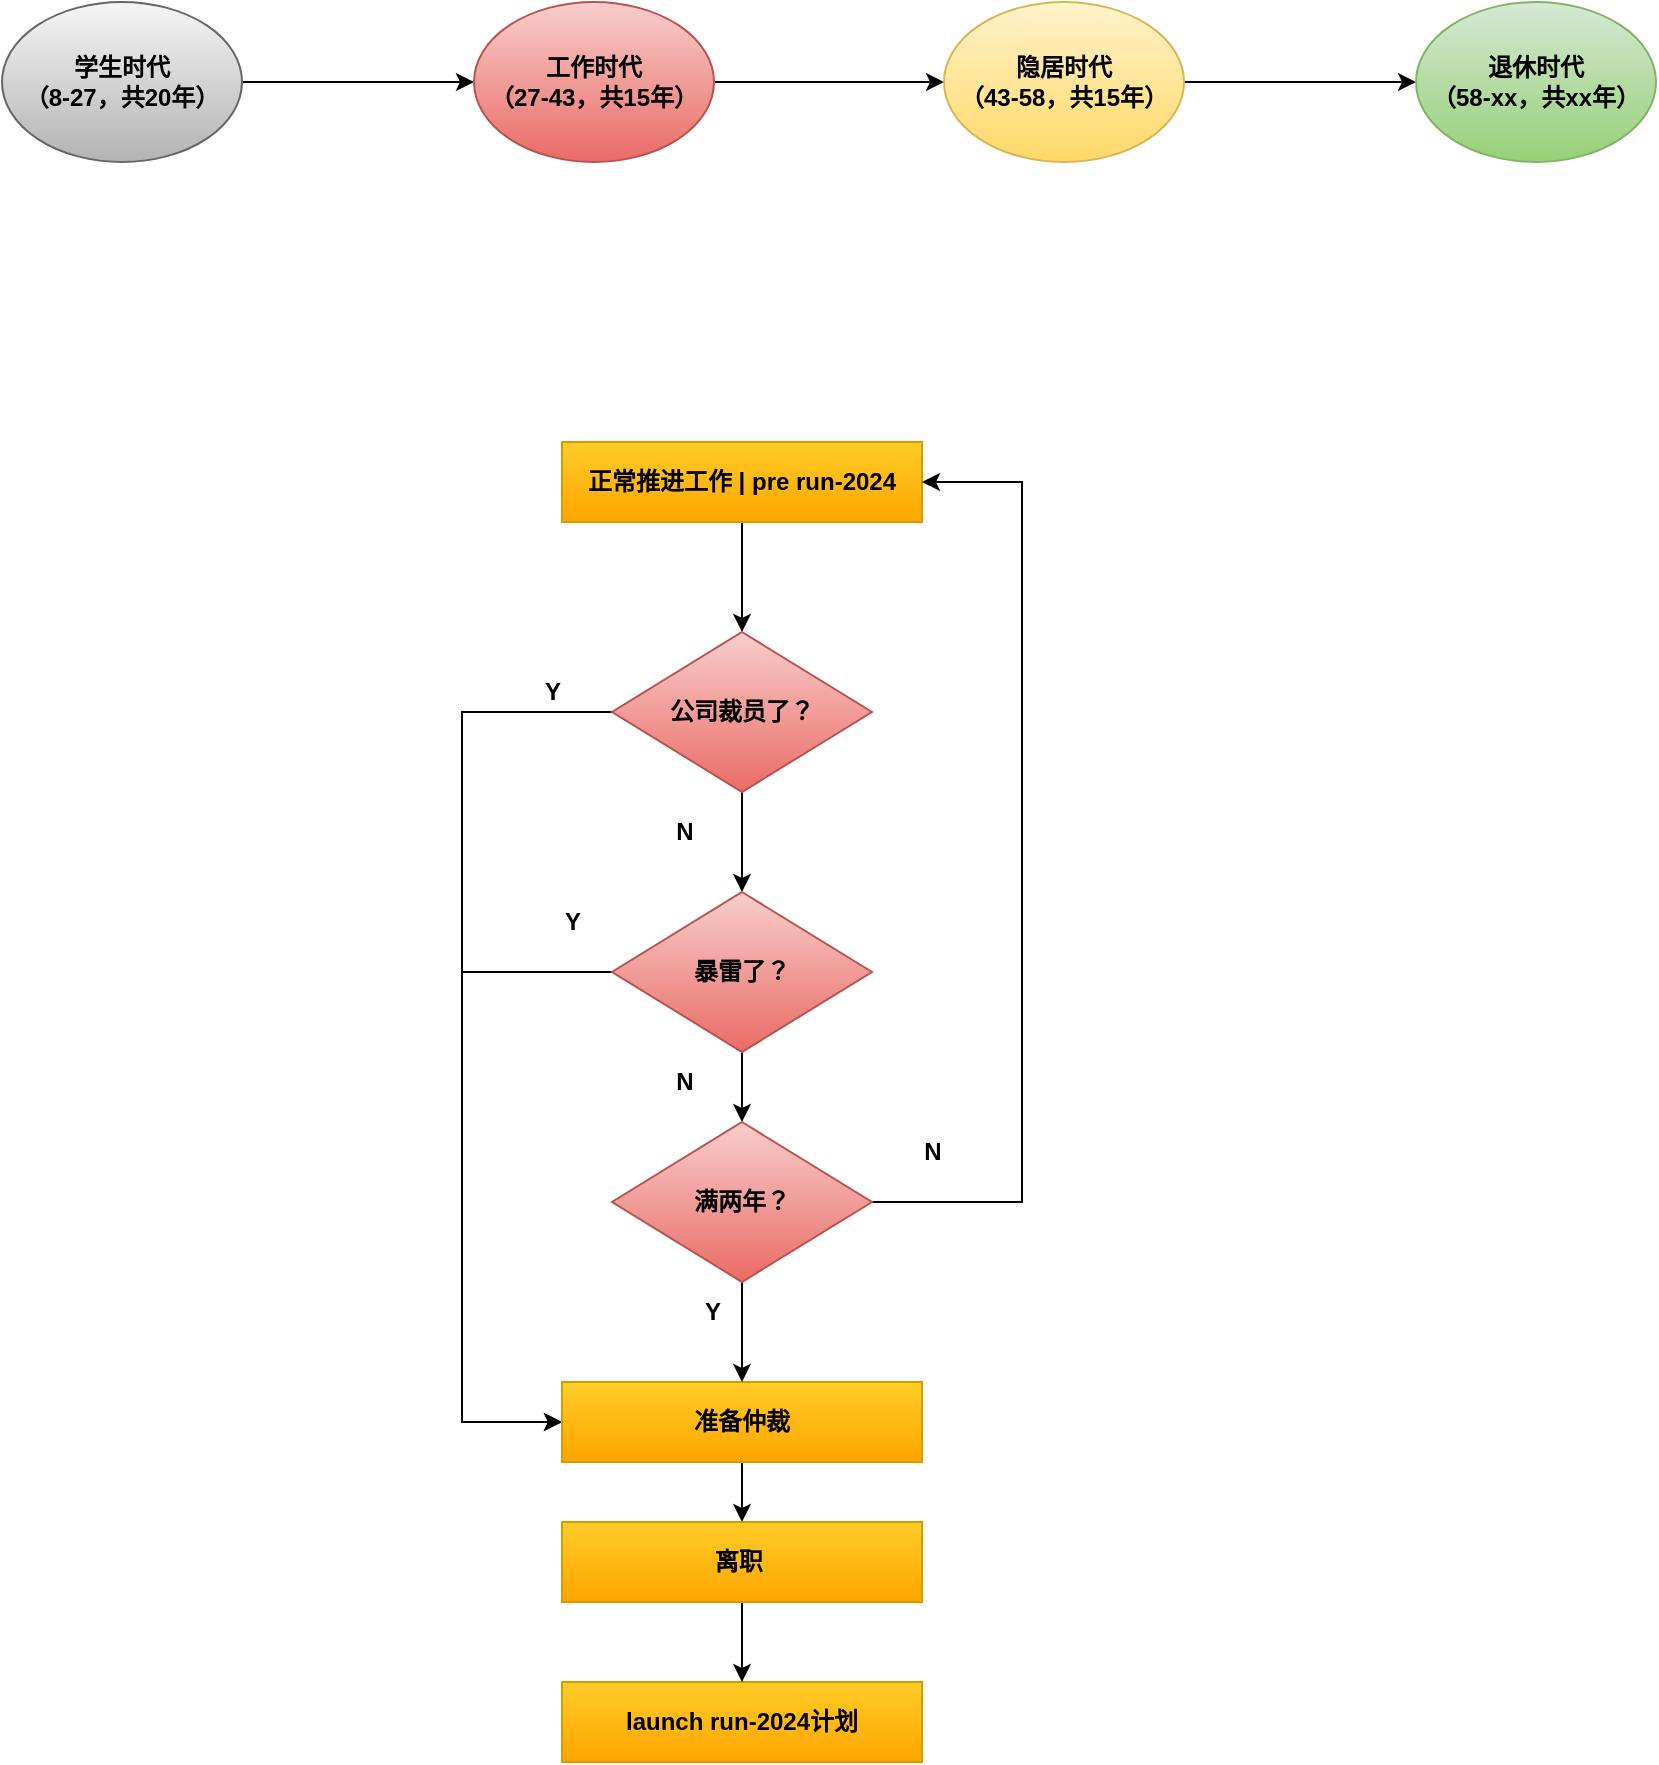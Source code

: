 <mxfile version="22.1.11" type="device">
  <diagram name="第 1 页" id="G4YdaDmvxhVqr14ST0D1">
    <mxGraphModel dx="1102" dy="894" grid="1" gridSize="10" guides="1" tooltips="1" connect="1" arrows="1" fold="1" page="1" pageScale="1" pageWidth="827" pageHeight="1169" math="0" shadow="0">
      <root>
        <mxCell id="0" />
        <mxCell id="1" parent="0" />
        <mxCell id="amch8n759n2fy8G0GLds-5" style="edgeStyle=orthogonalEdgeStyle;rounded=0;orthogonalLoop=1;jettySize=auto;html=1;exitX=1;exitY=0.5;exitDx=0;exitDy=0;" parent="1" source="amch8n759n2fy8G0GLds-1" target="amch8n759n2fy8G0GLds-2" edge="1">
          <mxGeometry relative="1" as="geometry" />
        </mxCell>
        <mxCell id="amch8n759n2fy8G0GLds-1" value="学生时代&lt;br&gt;（8-27，共20年）" style="ellipse;whiteSpace=wrap;html=1;fontStyle=1;fillColor=#f5f5f5;strokeColor=#666666;gradientColor=#b3b3b3;" parent="1" vertex="1">
          <mxGeometry y="270" width="120" height="80" as="geometry" />
        </mxCell>
        <mxCell id="amch8n759n2fy8G0GLds-6" style="edgeStyle=orthogonalEdgeStyle;rounded=0;orthogonalLoop=1;jettySize=auto;html=1;exitX=1;exitY=0.5;exitDx=0;exitDy=0;" parent="1" source="amch8n759n2fy8G0GLds-2" target="amch8n759n2fy8G0GLds-3" edge="1">
          <mxGeometry relative="1" as="geometry" />
        </mxCell>
        <mxCell id="amch8n759n2fy8G0GLds-2" value="工作时代&lt;br&gt;（27-43，共15年）" style="ellipse;whiteSpace=wrap;html=1;fontStyle=1;fillColor=#f8cecc;gradientColor=#ea6b66;strokeColor=#b85450;" parent="1" vertex="1">
          <mxGeometry x="236" y="270" width="120" height="80" as="geometry" />
        </mxCell>
        <mxCell id="amch8n759n2fy8G0GLds-7" style="edgeStyle=orthogonalEdgeStyle;rounded=0;orthogonalLoop=1;jettySize=auto;html=1;exitX=1;exitY=0.5;exitDx=0;exitDy=0;" parent="1" source="amch8n759n2fy8G0GLds-3" target="amch8n759n2fy8G0GLds-4" edge="1">
          <mxGeometry relative="1" as="geometry" />
        </mxCell>
        <mxCell id="amch8n759n2fy8G0GLds-3" value="隐居时代&lt;br&gt;（43-58，共15年）" style="ellipse;whiteSpace=wrap;html=1;fontStyle=1;fillColor=#fff2cc;gradientColor=#ffd966;strokeColor=#d6b656;" parent="1" vertex="1">
          <mxGeometry x="471" y="270" width="120" height="80" as="geometry" />
        </mxCell>
        <mxCell id="amch8n759n2fy8G0GLds-4" value="退休时代&lt;br&gt;（58-xx，共xx年）" style="ellipse;whiteSpace=wrap;html=1;fontStyle=1;fillColor=#d5e8d4;gradientColor=#97d077;strokeColor=#82b366;" parent="1" vertex="1">
          <mxGeometry x="707" y="270" width="120" height="80" as="geometry" />
        </mxCell>
        <mxCell id="nwEobwlzH2A8oKG7pkZF-6" style="edgeStyle=orthogonalEdgeStyle;rounded=0;orthogonalLoop=1;jettySize=auto;html=1;exitX=0.5;exitY=1;exitDx=0;exitDy=0;" edge="1" parent="1" source="nwEobwlzH2A8oKG7pkZF-2" target="nwEobwlzH2A8oKG7pkZF-5">
          <mxGeometry relative="1" as="geometry" />
        </mxCell>
        <mxCell id="nwEobwlzH2A8oKG7pkZF-2" value="正常推进工作 | pre run-2024" style="rounded=0;whiteSpace=wrap;html=1;fontStyle=1;fillColor=#ffcd28;strokeColor=#d79b00;gradientColor=#ffa500;" vertex="1" parent="1">
          <mxGeometry x="280" y="490" width="180" height="40" as="geometry" />
        </mxCell>
        <mxCell id="nwEobwlzH2A8oKG7pkZF-8" style="edgeStyle=orthogonalEdgeStyle;rounded=0;orthogonalLoop=1;jettySize=auto;html=1;exitX=0.5;exitY=1;exitDx=0;exitDy=0;fontStyle=1" edge="1" parent="1" source="nwEobwlzH2A8oKG7pkZF-5" target="nwEobwlzH2A8oKG7pkZF-7">
          <mxGeometry relative="1" as="geometry" />
        </mxCell>
        <mxCell id="nwEobwlzH2A8oKG7pkZF-19" style="edgeStyle=orthogonalEdgeStyle;rounded=0;orthogonalLoop=1;jettySize=auto;html=1;exitX=0;exitY=0.5;exitDx=0;exitDy=0;entryX=0;entryY=0.5;entryDx=0;entryDy=0;" edge="1" parent="1" source="nwEobwlzH2A8oKG7pkZF-5" target="nwEobwlzH2A8oKG7pkZF-16">
          <mxGeometry relative="1" as="geometry">
            <Array as="points">
              <mxPoint x="230" y="625" />
              <mxPoint x="230" y="980" />
            </Array>
          </mxGeometry>
        </mxCell>
        <mxCell id="nwEobwlzH2A8oKG7pkZF-5" value="公司裁员了？" style="rhombus;whiteSpace=wrap;html=1;fontStyle=1;fillColor=#f8cecc;gradientColor=#ea6b66;strokeColor=#b85450;" vertex="1" parent="1">
          <mxGeometry x="305" y="585" width="130" height="80" as="geometry" />
        </mxCell>
        <mxCell id="nwEobwlzH2A8oKG7pkZF-41" style="edgeStyle=orthogonalEdgeStyle;rounded=0;orthogonalLoop=1;jettySize=auto;html=1;exitX=0.5;exitY=1;exitDx=0;exitDy=0;" edge="1" parent="1" source="nwEobwlzH2A8oKG7pkZF-7" target="nwEobwlzH2A8oKG7pkZF-39">
          <mxGeometry relative="1" as="geometry" />
        </mxCell>
        <mxCell id="nwEobwlzH2A8oKG7pkZF-46" style="edgeStyle=orthogonalEdgeStyle;rounded=0;orthogonalLoop=1;jettySize=auto;html=1;exitX=0;exitY=0.5;exitDx=0;exitDy=0;entryX=0;entryY=0.5;entryDx=0;entryDy=0;" edge="1" parent="1" source="nwEobwlzH2A8oKG7pkZF-7" target="nwEobwlzH2A8oKG7pkZF-16">
          <mxGeometry relative="1" as="geometry">
            <Array as="points">
              <mxPoint x="230" y="755" />
              <mxPoint x="230" y="980" />
            </Array>
          </mxGeometry>
        </mxCell>
        <mxCell id="nwEobwlzH2A8oKG7pkZF-7" value="暴雷了？" style="rhombus;whiteSpace=wrap;html=1;fontStyle=1;fillColor=#f8cecc;gradientColor=#ea6b66;strokeColor=#b85450;" vertex="1" parent="1">
          <mxGeometry x="305" y="715" width="130" height="80" as="geometry" />
        </mxCell>
        <mxCell id="nwEobwlzH2A8oKG7pkZF-11" value="Y" style="text;html=1;align=center;verticalAlign=middle;resizable=0;points=[];autosize=1;strokeColor=none;fillColor=none;fontStyle=1" vertex="1" parent="1">
          <mxGeometry x="260" y="600" width="30" height="30" as="geometry" />
        </mxCell>
        <mxCell id="nwEobwlzH2A8oKG7pkZF-12" value="Y" style="text;html=1;align=center;verticalAlign=middle;resizable=0;points=[];autosize=1;strokeColor=none;fillColor=none;fontStyle=1" vertex="1" parent="1">
          <mxGeometry x="270" y="715" width="30" height="30" as="geometry" />
        </mxCell>
        <mxCell id="nwEobwlzH2A8oKG7pkZF-13" value="N" style="text;html=1;align=center;verticalAlign=middle;resizable=0;points=[];autosize=1;strokeColor=none;fillColor=none;fontStyle=1" vertex="1" parent="1">
          <mxGeometry x="326" y="670" width="30" height="30" as="geometry" />
        </mxCell>
        <mxCell id="nwEobwlzH2A8oKG7pkZF-14" value="N" style="text;html=1;align=center;verticalAlign=middle;resizable=0;points=[];autosize=1;strokeColor=none;fillColor=none;fontStyle=1" vertex="1" parent="1">
          <mxGeometry x="326" y="795" width="30" height="30" as="geometry" />
        </mxCell>
        <mxCell id="nwEobwlzH2A8oKG7pkZF-49" style="edgeStyle=orthogonalEdgeStyle;rounded=0;orthogonalLoop=1;jettySize=auto;html=1;exitX=0.5;exitY=1;exitDx=0;exitDy=0;" edge="1" parent="1" source="nwEobwlzH2A8oKG7pkZF-16" target="nwEobwlzH2A8oKG7pkZF-47">
          <mxGeometry relative="1" as="geometry" />
        </mxCell>
        <mxCell id="nwEobwlzH2A8oKG7pkZF-16" value="准备仲裁" style="rounded=0;whiteSpace=wrap;html=1;fontStyle=1;fillColor=#ffcd28;gradientColor=#ffa500;strokeColor=#d79b00;" vertex="1" parent="1">
          <mxGeometry x="280" y="960" width="180" height="40" as="geometry" />
        </mxCell>
        <mxCell id="nwEobwlzH2A8oKG7pkZF-20" value="launch run-2024计划" style="rounded=0;whiteSpace=wrap;html=1;fontStyle=1;fillColor=#ffcd28;gradientColor=#ffa500;strokeColor=#d79b00;" vertex="1" parent="1">
          <mxGeometry x="280" y="1110" width="180" height="40" as="geometry" />
        </mxCell>
        <mxCell id="nwEobwlzH2A8oKG7pkZF-40" style="edgeStyle=orthogonalEdgeStyle;rounded=0;orthogonalLoop=1;jettySize=auto;html=1;exitX=0.5;exitY=1;exitDx=0;exitDy=0;entryX=0.5;entryY=0;entryDx=0;entryDy=0;" edge="1" parent="1" source="nwEobwlzH2A8oKG7pkZF-39" target="nwEobwlzH2A8oKG7pkZF-16">
          <mxGeometry relative="1" as="geometry" />
        </mxCell>
        <mxCell id="nwEobwlzH2A8oKG7pkZF-43" style="edgeStyle=orthogonalEdgeStyle;rounded=0;orthogonalLoop=1;jettySize=auto;html=1;exitX=1;exitY=0.5;exitDx=0;exitDy=0;entryX=1;entryY=0.5;entryDx=0;entryDy=0;" edge="1" parent="1" source="nwEobwlzH2A8oKG7pkZF-39" target="nwEobwlzH2A8oKG7pkZF-2">
          <mxGeometry relative="1" as="geometry">
            <Array as="points">
              <mxPoint x="510" y="870" />
              <mxPoint x="510" y="510" />
            </Array>
          </mxGeometry>
        </mxCell>
        <mxCell id="nwEobwlzH2A8oKG7pkZF-39" value="满两年？" style="rhombus;whiteSpace=wrap;html=1;fontStyle=1;fillColor=#f8cecc;gradientColor=#ea6b66;strokeColor=#b85450;" vertex="1" parent="1">
          <mxGeometry x="305" y="830" width="130" height="80" as="geometry" />
        </mxCell>
        <mxCell id="nwEobwlzH2A8oKG7pkZF-42" value="Y" style="text;html=1;align=center;verticalAlign=middle;resizable=0;points=[];autosize=1;strokeColor=none;fillColor=none;fontStyle=1" vertex="1" parent="1">
          <mxGeometry x="340" y="910" width="30" height="30" as="geometry" />
        </mxCell>
        <mxCell id="nwEobwlzH2A8oKG7pkZF-44" value="N" style="text;html=1;align=center;verticalAlign=middle;resizable=0;points=[];autosize=1;strokeColor=none;fillColor=none;fontStyle=1" vertex="1" parent="1">
          <mxGeometry x="450" y="830" width="30" height="30" as="geometry" />
        </mxCell>
        <mxCell id="nwEobwlzH2A8oKG7pkZF-50" style="edgeStyle=orthogonalEdgeStyle;rounded=0;orthogonalLoop=1;jettySize=auto;html=1;exitX=0.5;exitY=1;exitDx=0;exitDy=0;entryX=0.5;entryY=0;entryDx=0;entryDy=0;" edge="1" parent="1" source="nwEobwlzH2A8oKG7pkZF-47" target="nwEobwlzH2A8oKG7pkZF-20">
          <mxGeometry relative="1" as="geometry" />
        </mxCell>
        <mxCell id="nwEobwlzH2A8oKG7pkZF-47" value="离职&amp;nbsp;" style="rounded=0;whiteSpace=wrap;html=1;fontStyle=1;fillColor=#ffcd28;gradientColor=#ffa500;strokeColor=#d79b00;" vertex="1" parent="1">
          <mxGeometry x="280" y="1030" width="180" height="40" as="geometry" />
        </mxCell>
      </root>
    </mxGraphModel>
  </diagram>
</mxfile>
